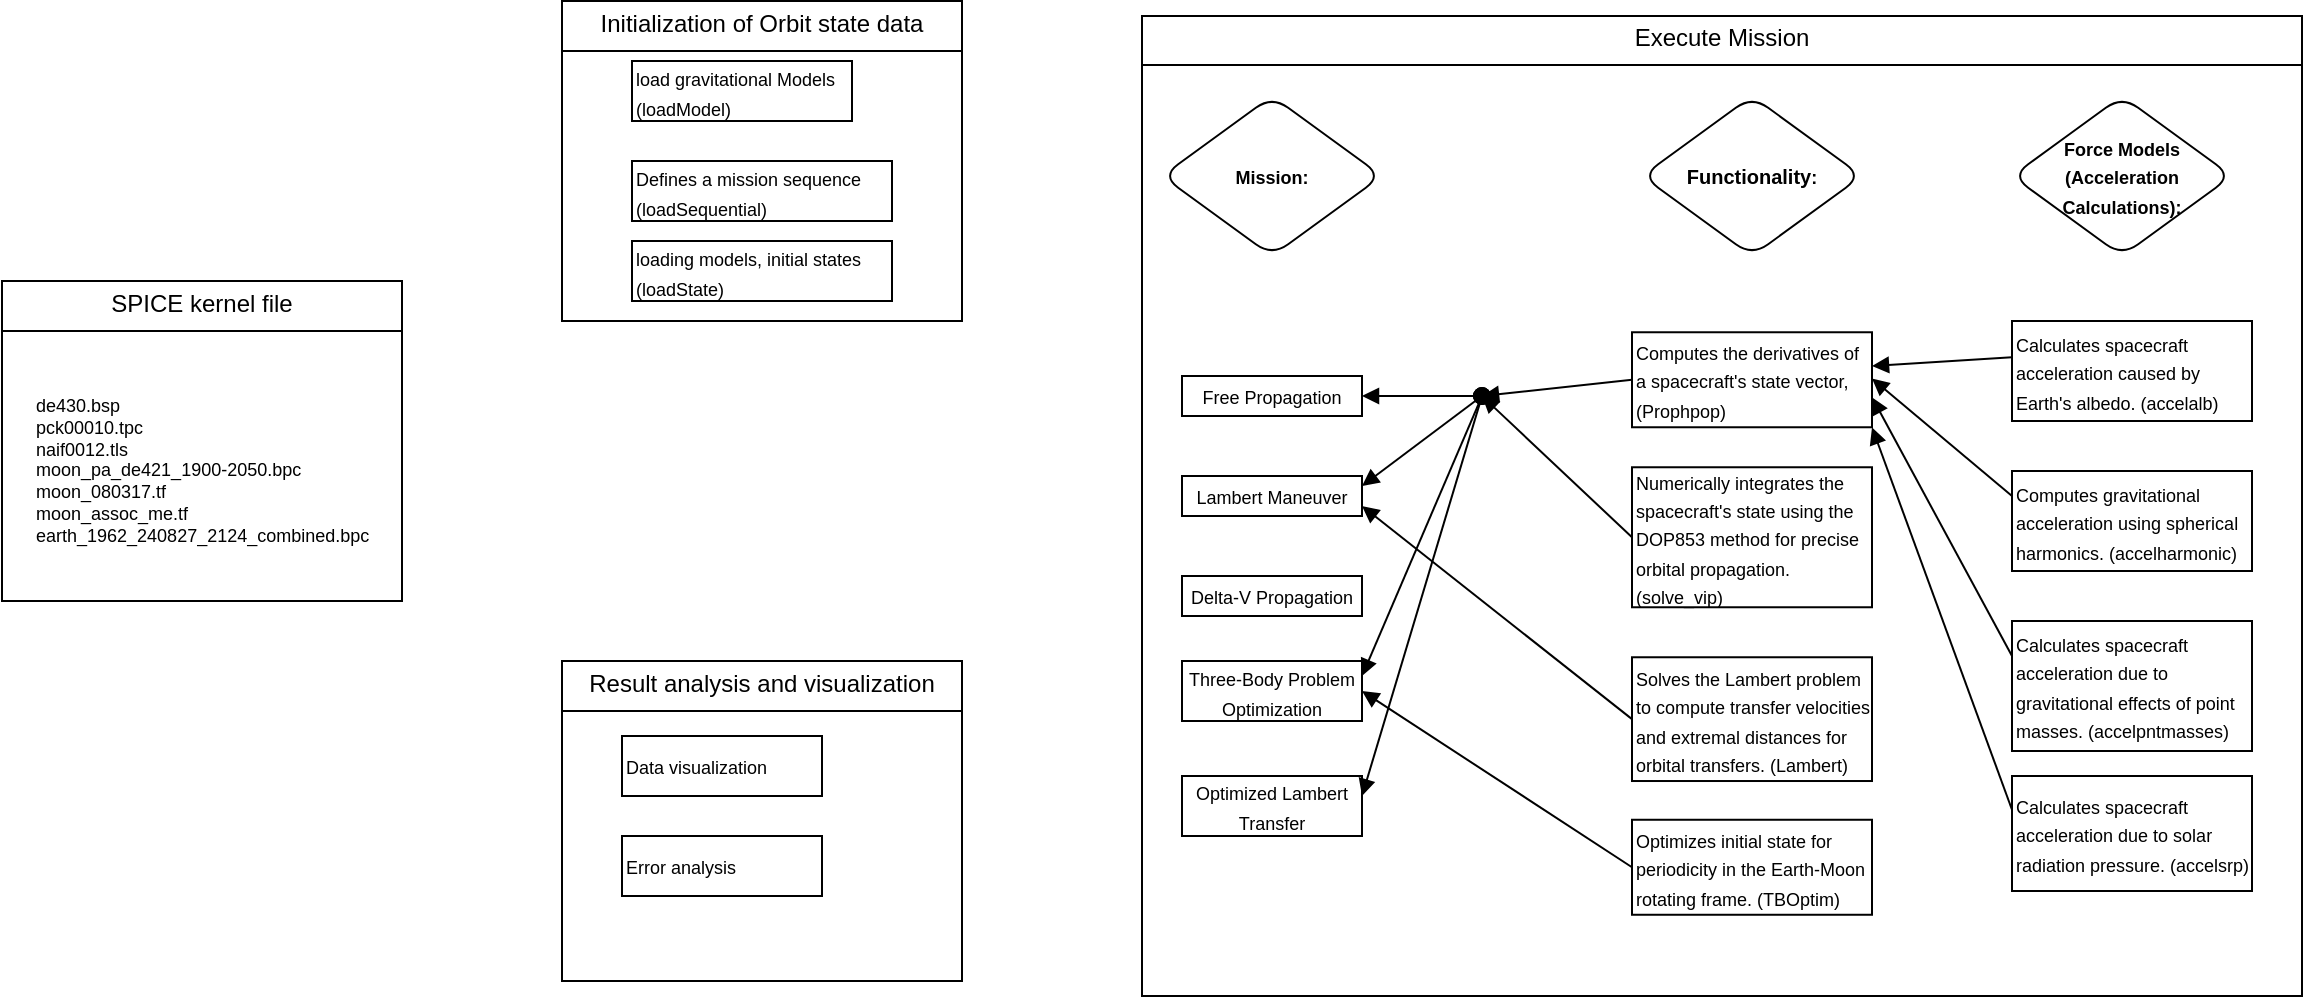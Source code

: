 <mxfile version="24.8.6">
  <diagram name="Page-1" id="9361dd3d-8414-5efd-6122-117bd74ce7a7">
    <mxGraphModel dx="2300" dy="1233" grid="1" gridSize="10" guides="1" tooltips="1" connect="1" arrows="1" fold="1" page="0" pageScale="1.5" pageWidth="826" pageHeight="1169" background="none" math="0" shadow="0">
      <root>
        <mxCell id="0" />
        <mxCell id="1" parent="0" />
        <mxCell id="raCDrMh42CsUO1TfeVZc-32" value="&lt;p style=&quot;margin:0px;margin-top:4px;text-align:center;&quot;&gt;&lt;span style=&quot;background-color: initial;&quot;&gt;SPICE kernel file&lt;/span&gt;&lt;/p&gt;&lt;hr size=&quot;1&quot; style=&quot;border-style:solid;&quot;&gt;&lt;div style=&quot;height:2px;&quot;&gt;&lt;/div&gt;" style="verticalAlign=top;align=left;overflow=fill;html=1;whiteSpace=wrap;" vertex="1" parent="1">
          <mxGeometry x="-480" y="87.5" width="200" height="160" as="geometry" />
        </mxCell>
        <UserObject label="de430.bsp&#xa;pck00010.tpc&#xa;naif0012.tls&#xa;moon_pa_de421_1900-2050.bpc&#xa;moon_080317.tf&#xa;moon_assoc_me.tf&#xa;earth_1962_240827_2124_combined.bpc" link="de430.bsp&#xa;pck00010.tpc&#xa;naif0012.tls&#xa;moon_pa_de421_1900-2050.bpc&#xa;moon_080317.tf&#xa;moon_assoc_me.tf&#xa;earth_1962_240827_2124_combined.bpc" id="raCDrMh42CsUO1TfeVZc-12">
          <mxCell style="text;whiteSpace=wrap;fontSize=9;" vertex="1" parent="1">
            <mxGeometry x="-465" y="137.5" width="170" height="120" as="geometry" />
          </mxCell>
        </UserObject>
        <mxCell id="raCDrMh42CsUO1TfeVZc-36" value="&lt;p style=&quot;margin:0px;margin-top:4px;text-align:center;&quot;&gt;&lt;span style=&quot;background-color: initial;&quot;&gt;Initialization of Orbit state data&lt;/span&gt;&lt;/p&gt;&lt;hr size=&quot;1&quot; style=&quot;border-style:solid;&quot;&gt;&lt;div style=&quot;height:2px;&quot;&gt;&lt;/div&gt;" style="verticalAlign=top;align=left;overflow=fill;html=1;whiteSpace=wrap;" vertex="1" parent="1">
          <mxGeometry x="-200" y="-52.5" width="200" height="160" as="geometry" />
        </mxCell>
        <mxCell id="raCDrMh42CsUO1TfeVZc-18" value="&lt;font style=&quot;font-size: 9px;&quot;&gt;load gravitational Models (loadModel)&lt;/font&gt;" style="html=1;whiteSpace=wrap;align=left;" vertex="1" parent="1">
          <mxGeometry x="-165" y="-22.5" width="110" height="30" as="geometry" />
        </mxCell>
        <mxCell id="raCDrMh42CsUO1TfeVZc-20" value="&lt;font style=&quot;font-size: 9px;&quot;&gt;Defines a mission sequence (loadSequential)&lt;/font&gt;" style="html=1;whiteSpace=wrap;align=left;" vertex="1" parent="1">
          <mxGeometry x="-165" y="27.5" width="130" height="30" as="geometry" />
        </mxCell>
        <mxCell id="raCDrMh42CsUO1TfeVZc-38" value="&lt;p style=&quot;margin:0px;margin-top:4px;text-align:center;&quot;&gt;&lt;span style=&quot;background-color: initial;&quot;&gt;Execute Mission&lt;/span&gt;&lt;/p&gt;&lt;hr size=&quot;1&quot; style=&quot;border-style:solid;&quot;&gt;&lt;div style=&quot;height:2px;&quot;&gt;&lt;/div&gt;" style="verticalAlign=top;align=left;overflow=fill;html=1;whiteSpace=wrap;" vertex="1" parent="1">
          <mxGeometry x="90" y="-45" width="580" height="490" as="geometry" />
        </mxCell>
        <mxCell id="raCDrMh42CsUO1TfeVZc-43" value="&lt;font style=&quot;font-size: 9px;&quot;&gt;Free Propagation&lt;/font&gt;" style="html=1;whiteSpace=wrap;align=center;" vertex="1" parent="1">
          <mxGeometry x="110" y="135" width="90" height="20" as="geometry" />
        </mxCell>
        <mxCell id="raCDrMh42CsUO1TfeVZc-44" value="&lt;font style=&quot;font-size: 9px;&quot;&gt;Lambert Maneuver&lt;/font&gt;" style="html=1;whiteSpace=wrap;align=center;" vertex="1" parent="1">
          <mxGeometry x="110" y="185" width="90" height="20" as="geometry" />
        </mxCell>
        <mxCell id="raCDrMh42CsUO1TfeVZc-45" value="&lt;font style=&quot;font-size: 9px;&quot;&gt;Delta-V Propagation&lt;/font&gt;" style="html=1;whiteSpace=wrap;align=center;" vertex="1" parent="1">
          <mxGeometry x="110" y="235" width="90" height="20" as="geometry" />
        </mxCell>
        <mxCell id="raCDrMh42CsUO1TfeVZc-59" value="&lt;font style=&quot;font-size: 9px;&quot;&gt;Calculates spacecraft acceleration caused by Earth&#39;s albedo. (accelalb)&lt;/font&gt;" style="html=1;whiteSpace=wrap;align=left;" vertex="1" parent="1">
          <mxGeometry x="525" y="107.5" width="120" height="50" as="geometry" />
        </mxCell>
        <mxCell id="raCDrMh42CsUO1TfeVZc-60" value="&lt;font style=&quot;font-size: 9px;&quot;&gt;Calculates spacecraft acceleration due to gravitational effects of point masses. (accelpntmasses)&lt;/font&gt;" style="html=1;whiteSpace=wrap;align=left;" vertex="1" parent="1">
          <mxGeometry x="525" y="257.5" width="120" height="65" as="geometry" />
        </mxCell>
        <mxCell id="raCDrMh42CsUO1TfeVZc-61" value="&lt;font style=&quot;font-size: 9px;&quot;&gt;Computes gravitational acceleration using spherical harmonics. (accelharmonic&lt;/font&gt;&lt;span style=&quot;font-size: 9px; background-color: initial;&quot;&gt;)&lt;/span&gt;" style="html=1;whiteSpace=wrap;align=left;" vertex="1" parent="1">
          <mxGeometry x="525" y="182.5" width="120" height="50" as="geometry" />
        </mxCell>
        <mxCell id="raCDrMh42CsUO1TfeVZc-63" value="&lt;font style=&quot;font-size: 9px;&quot;&gt;Calculates spacecraft acceleration due to solar radiation pressure. (accelsrp)&lt;/font&gt;" style="html=1;whiteSpace=wrap;align=left;" vertex="1" parent="1">
          <mxGeometry x="525" y="335" width="120" height="57.5" as="geometry" />
        </mxCell>
        <mxCell id="raCDrMh42CsUO1TfeVZc-65" value="&lt;font style=&quot;font-size: 9px;&quot;&gt;Computes the derivatives of a spacecraft&#39;s state vector,(Prophpop)&lt;/font&gt;" style="html=1;whiteSpace=wrap;align=left;" vertex="1" parent="1">
          <mxGeometry x="335" y="113.13" width="120" height="47.5" as="geometry" />
        </mxCell>
        <mxCell id="raCDrMh42CsUO1TfeVZc-66" value="&lt;font style=&quot;font-size: 9px;&quot;&gt;Optimizes initial state for periodicity in the Earth-Moon rotating frame. (TBOptim)&lt;/font&gt;" style="html=1;whiteSpace=wrap;align=left;" vertex="1" parent="1">
          <mxGeometry x="335" y="356.88" width="120" height="47.5" as="geometry" />
        </mxCell>
        <mxCell id="raCDrMh42CsUO1TfeVZc-68" value="&lt;span style=&quot;text-align: left;&quot;&gt;&lt;font style=&quot;font-size: 9px;&quot;&gt;Three-Body Problem Optimization&lt;/font&gt;&lt;/span&gt;" style="html=1;whiteSpace=wrap;align=center;" vertex="1" parent="1">
          <mxGeometry x="110" y="277.5" width="90" height="30" as="geometry" />
        </mxCell>
        <mxCell id="raCDrMh42CsUO1TfeVZc-72" value="&lt;span style=&quot;text-align: left;&quot;&gt;&lt;font style=&quot;font-size: 9px;&quot;&gt;Optimized Lambert Transfer&lt;/font&gt;&lt;/span&gt;" style="html=1;whiteSpace=wrap;align=center;" vertex="1" parent="1">
          <mxGeometry x="110" y="335" width="90" height="30" as="geometry" />
        </mxCell>
        <mxCell id="raCDrMh42CsUO1TfeVZc-74" value="&lt;font style=&quot;font-size: 9px;&quot;&gt;Solves the Lambert problem to compute transfer velocities and extremal distances for orbital transfers. (Lambert)&lt;/font&gt;" style="html=1;whiteSpace=wrap;align=left;" vertex="1" parent="1">
          <mxGeometry x="335" y="275.63" width="120" height="61.88" as="geometry" />
        </mxCell>
        <mxCell id="raCDrMh42CsUO1TfeVZc-77" value="&lt;font style=&quot;font-size: 9px;&quot;&gt;Numerically integrates the spacecraft&#39;s state using the DOP853 method for precise orbital propagation. (solve_vip)&lt;/font&gt;" style="html=1;whiteSpace=wrap;align=left;" vertex="1" parent="1">
          <mxGeometry x="335" y="180.63" width="120" height="70" as="geometry" />
        </mxCell>
        <mxCell id="raCDrMh42CsUO1TfeVZc-80" value="&lt;font style=&quot;font-size: 9px;&quot;&gt;loading models, initial states (loadState)&lt;/font&gt;" style="html=1;whiteSpace=wrap;align=left;" vertex="1" parent="1">
          <mxGeometry x="-165" y="67.5" width="130" height="30" as="geometry" />
        </mxCell>
        <mxCell id="raCDrMh42CsUO1TfeVZc-82" value="" style="endArrow=block;endFill=1;html=1;align=left;verticalAlign=top;rounded=0;exitX=0;exitY=0.5;exitDx=0;exitDy=0;entryX=1;entryY=0.25;entryDx=0;entryDy=0;" edge="1" parent="1">
          <mxGeometry x="-1" relative="1" as="geometry">
            <mxPoint x="525" y="125.63" as="sourcePoint" />
            <mxPoint x="455" y="130.005" as="targetPoint" />
            <mxPoint as="offset" />
          </mxGeometry>
        </mxCell>
        <mxCell id="raCDrMh42CsUO1TfeVZc-84" value="" style="endArrow=block;endFill=1;html=1;align=left;verticalAlign=top;rounded=0;exitX=0;exitY=0.5;exitDx=0;exitDy=0;entryX=1;entryY=0.5;entryDx=0;entryDy=0;" edge="1" parent="1">
          <mxGeometry x="-1" relative="1" as="geometry">
            <mxPoint x="525" y="195.01" as="sourcePoint" />
            <mxPoint x="455" y="136.26" as="targetPoint" />
            <mxPoint as="offset" />
          </mxGeometry>
        </mxCell>
        <mxCell id="raCDrMh42CsUO1TfeVZc-86" value="" style="endArrow=block;endFill=1;html=1;align=left;verticalAlign=top;rounded=0;exitX=0;exitY=0.5;exitDx=0;exitDy=0;entryX=1;entryY=0.75;entryDx=0;entryDy=0;" edge="1" parent="1">
          <mxGeometry x="-1" relative="1" as="geometry">
            <mxPoint x="525" y="275.01" as="sourcePoint" />
            <mxPoint x="455" y="145.635" as="targetPoint" />
            <mxPoint as="offset" />
          </mxGeometry>
        </mxCell>
        <mxCell id="raCDrMh42CsUO1TfeVZc-88" value="" style="endArrow=block;endFill=1;html=1;align=left;verticalAlign=top;rounded=0;exitX=0;exitY=0.5;exitDx=0;exitDy=0;entryX=1;entryY=1;entryDx=0;entryDy=0;" edge="1" parent="1">
          <mxGeometry x="-1" relative="1" as="geometry">
            <mxPoint x="525" y="351.88" as="sourcePoint" />
            <mxPoint x="455" y="160.63" as="targetPoint" />
            <mxPoint as="offset" />
          </mxGeometry>
        </mxCell>
        <mxCell id="raCDrMh42CsUO1TfeVZc-90" value="" style="endArrow=block;endFill=1;html=1;align=left;verticalAlign=top;rounded=0;exitX=0;exitY=0.5;exitDx=0;exitDy=0;" edge="1" parent="1" source="raCDrMh42CsUO1TfeVZc-65">
          <mxGeometry x="-1" relative="1" as="geometry">
            <mxPoint x="315" y="277.5" as="sourcePoint" />
            <mxPoint x="260" y="145" as="targetPoint" />
          </mxGeometry>
        </mxCell>
        <mxCell id="raCDrMh42CsUO1TfeVZc-93" value="" style="html=1;verticalAlign=bottom;startArrow=oval;startFill=1;endArrow=block;startSize=8;curved=0;rounded=0;entryX=1;entryY=0.5;entryDx=0;entryDy=0;" edge="1" parent="1" target="raCDrMh42CsUO1TfeVZc-43">
          <mxGeometry width="60" relative="1" as="geometry">
            <mxPoint x="260" y="145" as="sourcePoint" />
            <mxPoint x="120" y="125" as="targetPoint" />
          </mxGeometry>
        </mxCell>
        <mxCell id="raCDrMh42CsUO1TfeVZc-94" value="" style="endArrow=block;endFill=1;html=1;align=left;verticalAlign=top;rounded=0;exitX=0;exitY=0.5;exitDx=0;exitDy=0;" edge="1" parent="1" source="raCDrMh42CsUO1TfeVZc-77">
          <mxGeometry x="-1" relative="1" as="geometry">
            <mxPoint x="315" y="243" as="sourcePoint" />
            <mxPoint x="260" y="145" as="targetPoint" />
          </mxGeometry>
        </mxCell>
        <mxCell id="raCDrMh42CsUO1TfeVZc-95" value="" style="endArrow=block;endFill=1;html=1;align=left;verticalAlign=top;rounded=0;exitX=0;exitY=0.5;exitDx=0;exitDy=0;entryX=1;entryY=0.75;entryDx=0;entryDy=0;" edge="1" parent="1" source="raCDrMh42CsUO1TfeVZc-74" target="raCDrMh42CsUO1TfeVZc-44">
          <mxGeometry x="-1" relative="1" as="geometry">
            <mxPoint x="305" y="290" as="sourcePoint" />
            <mxPoint x="230" y="240" as="targetPoint" />
          </mxGeometry>
        </mxCell>
        <mxCell id="raCDrMh42CsUO1TfeVZc-97" value="" style="html=1;verticalAlign=bottom;startArrow=oval;startFill=1;endArrow=block;startSize=8;curved=0;rounded=0;entryX=1;entryY=0.25;entryDx=0;entryDy=0;" edge="1" parent="1" target="raCDrMh42CsUO1TfeVZc-44">
          <mxGeometry width="60" relative="1" as="geometry">
            <mxPoint x="260" y="145" as="sourcePoint" />
            <mxPoint x="210" y="200" as="targetPoint" />
          </mxGeometry>
        </mxCell>
        <mxCell id="raCDrMh42CsUO1TfeVZc-98" value="" style="html=1;verticalAlign=bottom;startArrow=oval;startFill=1;endArrow=block;startSize=8;curved=0;rounded=0;entryX=1;entryY=0.25;entryDx=0;entryDy=0;" edge="1" parent="1" target="raCDrMh42CsUO1TfeVZc-68">
          <mxGeometry width="60" relative="1" as="geometry">
            <mxPoint x="260" y="145" as="sourcePoint" />
            <mxPoint x="210" y="245" as="targetPoint" />
          </mxGeometry>
        </mxCell>
        <mxCell id="raCDrMh42CsUO1TfeVZc-101" value="" style="endArrow=block;endFill=1;html=1;align=left;verticalAlign=top;rounded=0;exitX=0;exitY=0.5;exitDx=0;exitDy=0;entryX=1;entryY=0.5;entryDx=0;entryDy=0;" edge="1" parent="1" source="raCDrMh42CsUO1TfeVZc-66" target="raCDrMh42CsUO1TfeVZc-68">
          <mxGeometry x="-1" relative="1" as="geometry">
            <mxPoint x="325" y="471" as="sourcePoint" />
            <mxPoint x="190" y="385" as="targetPoint" />
          </mxGeometry>
        </mxCell>
        <mxCell id="raCDrMh42CsUO1TfeVZc-102" value="" style="endArrow=block;endFill=1;html=1;align=left;verticalAlign=top;rounded=0;" edge="1" parent="1">
          <mxGeometry x="-1" relative="1" as="geometry">
            <mxPoint x="260" y="145" as="sourcePoint" />
            <mxPoint x="200" y="345" as="targetPoint" />
          </mxGeometry>
        </mxCell>
        <mxCell id="raCDrMh42CsUO1TfeVZc-106" value="&lt;p style=&quot;margin:0px;margin-top:4px;text-align:center;&quot;&gt;&lt;span style=&quot;background-color: initial;&quot;&gt;Result analysis and visualization&lt;/span&gt;&lt;/p&gt;&lt;hr size=&quot;1&quot; style=&quot;border-style:solid;&quot;&gt;&lt;div style=&quot;height:2px;&quot;&gt;&lt;/div&gt;" style="verticalAlign=top;align=left;overflow=fill;html=1;whiteSpace=wrap;" vertex="1" parent="1">
          <mxGeometry x="-200" y="277.5" width="200" height="160" as="geometry" />
        </mxCell>
        <mxCell id="raCDrMh42CsUO1TfeVZc-109" value="&lt;font style=&quot;font-size: 9px;&quot;&gt;Data visualization&lt;/font&gt;" style="html=1;whiteSpace=wrap;align=left;" vertex="1" parent="1">
          <mxGeometry x="-170" y="315" width="100" height="30" as="geometry" />
        </mxCell>
        <mxCell id="raCDrMh42CsUO1TfeVZc-110" value="&lt;font style=&quot;font-size: 9px;&quot;&gt;Error analysis&lt;/font&gt;" style="html=1;whiteSpace=wrap;align=left;" vertex="1" parent="1">
          <mxGeometry x="-170" y="365" width="100" height="30" as="geometry" />
        </mxCell>
        <mxCell id="raCDrMh42CsUO1TfeVZc-118" value="&lt;font style=&quot;font-size: 9px;&quot;&gt;&lt;b&gt;Force Models (Acceleration Calculations):&lt;/b&gt;&lt;/font&gt;" style="rhombus;whiteSpace=wrap;html=1;rounded=1;" vertex="1" parent="1">
          <mxGeometry x="525" y="-5" width="110" height="80" as="geometry" />
        </mxCell>
        <mxCell id="raCDrMh42CsUO1TfeVZc-119" value="&lt;span style=&quot;font-size: 9px;&quot;&gt;&lt;b&gt;Mission:&lt;/b&gt;&lt;/span&gt;" style="rhombus;whiteSpace=wrap;html=1;rounded=1;" vertex="1" parent="1">
          <mxGeometry x="100" y="-5" width="110" height="80" as="geometry" />
        </mxCell>
        <mxCell id="raCDrMh42CsUO1TfeVZc-120" value="&lt;b style=&quot;&quot;&gt;&lt;font size=&quot;1&quot;&gt;Functionality&lt;/font&gt;&lt;/b&gt;&lt;b style=&quot;font-size: 9px;&quot;&gt;:&lt;/b&gt;" style="rhombus;whiteSpace=wrap;html=1;rounded=1;" vertex="1" parent="1">
          <mxGeometry x="340" y="-5" width="110" height="80" as="geometry" />
        </mxCell>
      </root>
    </mxGraphModel>
  </diagram>
</mxfile>
